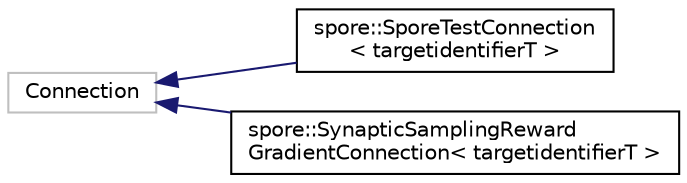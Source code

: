 digraph "Graphical Class Hierarchy"
{
  edge [fontname="Helvetica",fontsize="10",labelfontname="Helvetica",labelfontsize="10"];
  node [fontname="Helvetica",fontsize="10",shape=record];
  rankdir="LR";
  Node28 [label="Connection",height=0.2,width=0.4,color="grey75", fillcolor="white", style="filled"];
  Node28 -> Node0 [dir="back",color="midnightblue",fontsize="10",style="solid",fontname="Helvetica"];
  Node0 [label="spore::SporeTestConnection\l\< targetidentifierT \>",height=0.2,width=0.4,color="black", fillcolor="white", style="filled",URL="$classspore_1_1SporeTestConnection.html",tooltip="Connection for testing the spore module. "];
  Node28 -> Node30 [dir="back",color="midnightblue",fontsize="10",style="solid",fontname="Helvetica"];
  Node30 [label="spore::SynapticSamplingReward\lGradientConnection\< targetidentifierT \>",height=0.2,width=0.4,color="black", fillcolor="white", style="filled",URL="$classspore_1_1SynapticSamplingRewardGradientConnection.html",tooltip="Reward-based synaptic sampling connection class. "];
}
